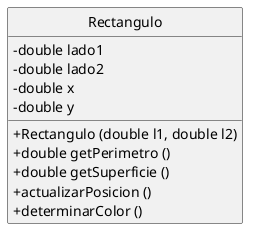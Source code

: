 @startuml App

skinparam ClassAttributeIconSize 0
hide circle

class Rectangulo {
    - double lado1
    - double lado2
    - double x
    - double y
    + Rectangulo (double l1, double l2)
    + double getPerimetro ()
    + double getSuperficie ()
    + actualizarPosicion ()
    + determinarColor ()
}

@enduml